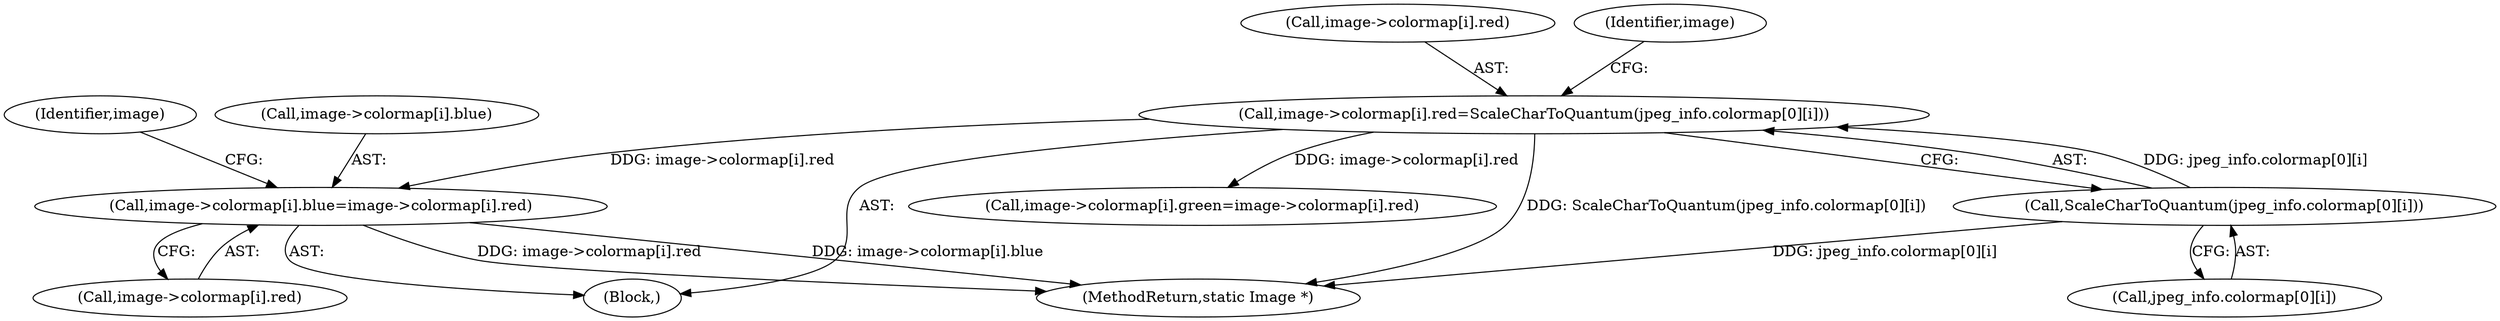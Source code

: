 digraph "0_ImageMagick_1737ac82b335e53376382c07b9a500d73dd2aa11@pointer" {
"1001295" [label="(Call,image->colormap[i].blue=image->colormap[i].red)"];
"1001264" [label="(Call,image->colormap[i].red=ScaleCharToQuantum(jpeg_info.colormap[0][i]))"];
"1001272" [label="(Call,ScaleCharToQuantum(jpeg_info.colormap[0][i]))"];
"1001303" [label="(Call,image->colormap[i].red)"];
"1001295" [label="(Call,image->colormap[i].blue=image->colormap[i].red)"];
"1001314" [label="(Identifier,image)"];
"1001296" [label="(Call,image->colormap[i].blue)"];
"1001265" [label="(Call,image->colormap[i].red)"];
"1001284" [label="(Identifier,image)"];
"1001272" [label="(Call,ScaleCharToQuantum(jpeg_info.colormap[0][i]))"];
"1001264" [label="(Call,image->colormap[i].red=ScaleCharToQuantum(jpeg_info.colormap[0][i]))"];
"1001273" [label="(Call,jpeg_info.colormap[0][i])"];
"1001897" [label="(MethodReturn,static Image *)"];
"1001263" [label="(Block,)"];
"1001280" [label="(Call,image->colormap[i].green=image->colormap[i].red)"];
"1001295" -> "1001263"  [label="AST: "];
"1001295" -> "1001303"  [label="CFG: "];
"1001296" -> "1001295"  [label="AST: "];
"1001303" -> "1001295"  [label="AST: "];
"1001314" -> "1001295"  [label="CFG: "];
"1001295" -> "1001897"  [label="DDG: image->colormap[i].blue"];
"1001295" -> "1001897"  [label="DDG: image->colormap[i].red"];
"1001264" -> "1001295"  [label="DDG: image->colormap[i].red"];
"1001264" -> "1001263"  [label="AST: "];
"1001264" -> "1001272"  [label="CFG: "];
"1001265" -> "1001264"  [label="AST: "];
"1001272" -> "1001264"  [label="AST: "];
"1001284" -> "1001264"  [label="CFG: "];
"1001264" -> "1001897"  [label="DDG: ScaleCharToQuantum(jpeg_info.colormap[0][i])"];
"1001272" -> "1001264"  [label="DDG: jpeg_info.colormap[0][i]"];
"1001264" -> "1001280"  [label="DDG: image->colormap[i].red"];
"1001272" -> "1001273"  [label="CFG: "];
"1001273" -> "1001272"  [label="AST: "];
"1001272" -> "1001897"  [label="DDG: jpeg_info.colormap[0][i]"];
}
